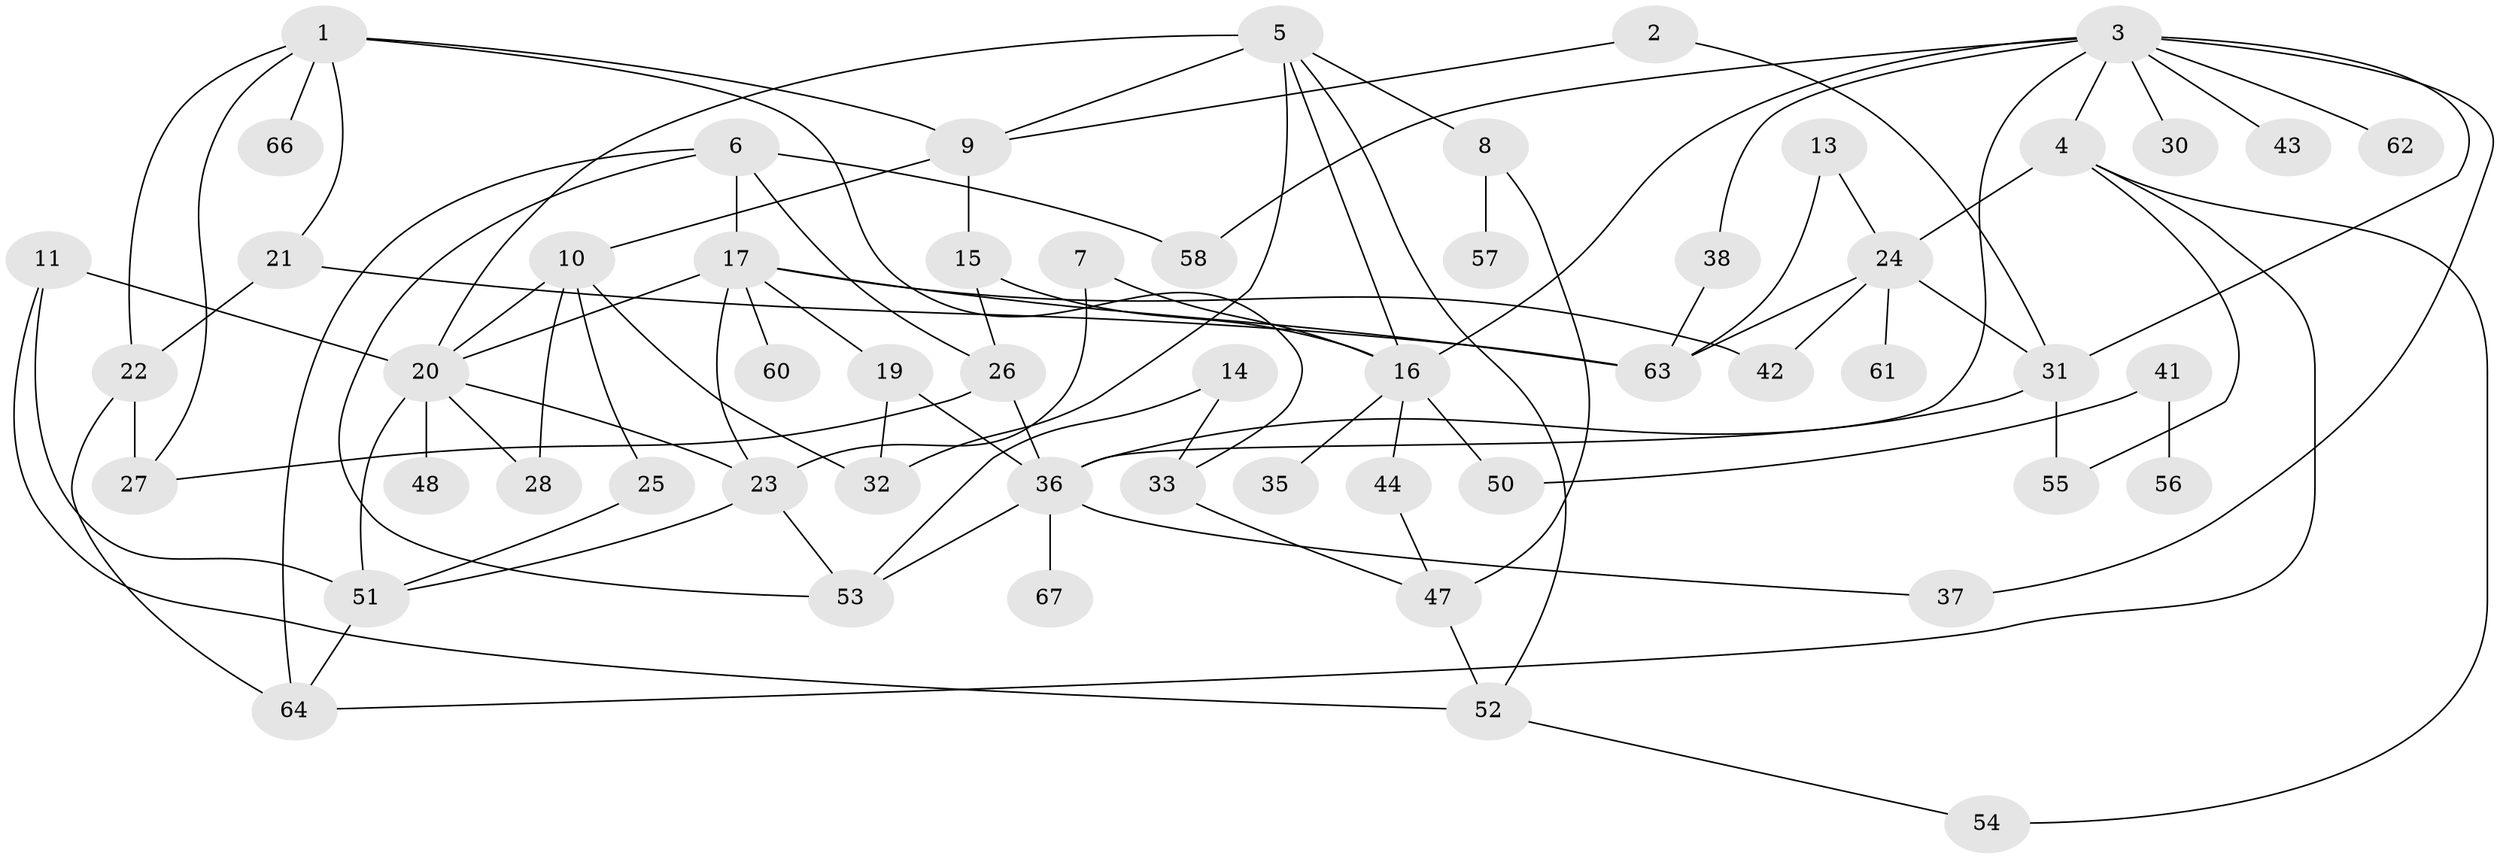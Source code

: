 // original degree distribution, {5: 0.05223880597014925, 2: 0.1791044776119403, 3: 0.26119402985074625, 4: 0.14925373134328357, 1: 0.26865671641791045, 0: 0.06716417910447761, 8: 0.007462686567164179, 6: 0.014925373134328358}
// Generated by graph-tools (version 1.1) at 2025/33/03/09/25 02:33:47]
// undirected, 56 vertices, 93 edges
graph export_dot {
graph [start="1"]
  node [color=gray90,style=filled];
  1;
  2;
  3;
  4;
  5;
  6;
  7;
  8;
  9;
  10;
  11;
  13;
  14;
  15;
  16;
  17;
  19;
  20;
  21;
  22;
  23;
  24;
  25;
  26;
  27;
  28;
  30;
  31;
  32;
  33;
  35;
  36;
  37;
  38;
  41;
  42;
  43;
  44;
  47;
  48;
  50;
  51;
  52;
  53;
  54;
  55;
  56;
  57;
  58;
  60;
  61;
  62;
  63;
  64;
  66;
  67;
  1 -- 9 [weight=1.0];
  1 -- 21 [weight=1.0];
  1 -- 22 [weight=1.0];
  1 -- 27 [weight=1.0];
  1 -- 33 [weight=1.0];
  1 -- 66 [weight=1.0];
  2 -- 9 [weight=1.0];
  2 -- 31 [weight=1.0];
  3 -- 4 [weight=1.0];
  3 -- 16 [weight=1.0];
  3 -- 30 [weight=1.0];
  3 -- 31 [weight=1.0];
  3 -- 36 [weight=1.0];
  3 -- 37 [weight=1.0];
  3 -- 38 [weight=1.0];
  3 -- 43 [weight=1.0];
  3 -- 58 [weight=1.0];
  3 -- 62 [weight=1.0];
  4 -- 24 [weight=1.0];
  4 -- 54 [weight=1.0];
  4 -- 55 [weight=1.0];
  4 -- 64 [weight=1.0];
  5 -- 8 [weight=1.0];
  5 -- 9 [weight=1.0];
  5 -- 16 [weight=1.0];
  5 -- 20 [weight=1.0];
  5 -- 32 [weight=1.0];
  5 -- 52 [weight=1.0];
  6 -- 17 [weight=1.0];
  6 -- 26 [weight=1.0];
  6 -- 53 [weight=1.0];
  6 -- 58 [weight=1.0];
  6 -- 64 [weight=1.0];
  7 -- 16 [weight=1.0];
  7 -- 23 [weight=1.0];
  8 -- 47 [weight=1.0];
  8 -- 57 [weight=1.0];
  9 -- 10 [weight=1.0];
  9 -- 15 [weight=1.0];
  10 -- 20 [weight=1.0];
  10 -- 25 [weight=1.0];
  10 -- 28 [weight=1.0];
  10 -- 32 [weight=1.0];
  11 -- 20 [weight=1.0];
  11 -- 51 [weight=1.0];
  11 -- 52 [weight=1.0];
  13 -- 24 [weight=1.0];
  13 -- 63 [weight=1.0];
  14 -- 33 [weight=1.0];
  14 -- 53 [weight=1.0];
  15 -- 16 [weight=1.0];
  15 -- 26 [weight=1.0];
  16 -- 35 [weight=2.0];
  16 -- 44 [weight=2.0];
  16 -- 50 [weight=1.0];
  17 -- 19 [weight=1.0];
  17 -- 20 [weight=1.0];
  17 -- 23 [weight=1.0];
  17 -- 42 [weight=1.0];
  17 -- 60 [weight=1.0];
  17 -- 63 [weight=1.0];
  19 -- 32 [weight=1.0];
  19 -- 36 [weight=1.0];
  20 -- 23 [weight=1.0];
  20 -- 28 [weight=1.0];
  20 -- 48 [weight=2.0];
  20 -- 51 [weight=1.0];
  21 -- 22 [weight=1.0];
  21 -- 63 [weight=1.0];
  22 -- 27 [weight=1.0];
  22 -- 64 [weight=1.0];
  23 -- 51 [weight=1.0];
  23 -- 53 [weight=1.0];
  24 -- 31 [weight=1.0];
  24 -- 42 [weight=1.0];
  24 -- 61 [weight=1.0];
  24 -- 63 [weight=1.0];
  25 -- 51 [weight=1.0];
  26 -- 27 [weight=1.0];
  26 -- 36 [weight=1.0];
  31 -- 36 [weight=1.0];
  31 -- 55 [weight=1.0];
  33 -- 47 [weight=1.0];
  36 -- 37 [weight=1.0];
  36 -- 53 [weight=1.0];
  36 -- 67 [weight=1.0];
  38 -- 63 [weight=1.0];
  41 -- 50 [weight=1.0];
  41 -- 56 [weight=1.0];
  44 -- 47 [weight=1.0];
  47 -- 52 [weight=1.0];
  51 -- 64 [weight=1.0];
  52 -- 54 [weight=1.0];
}
